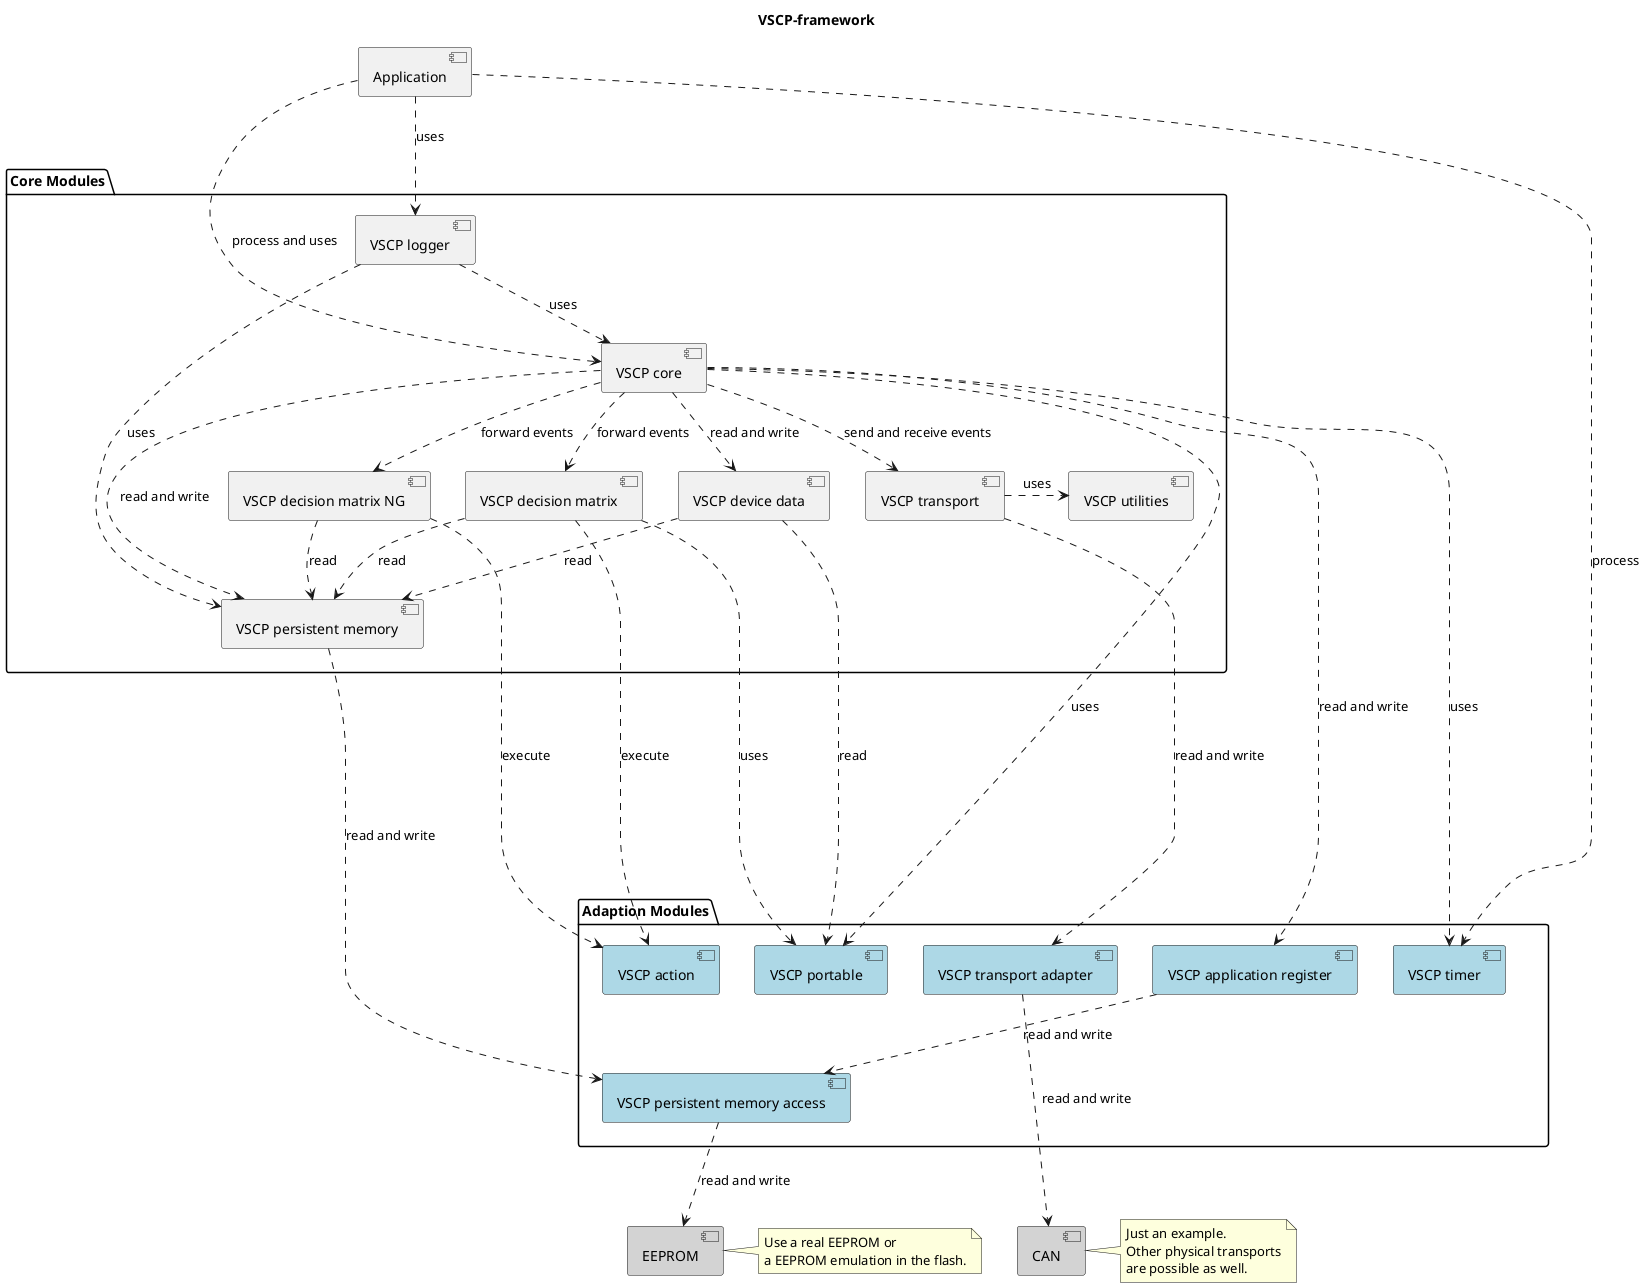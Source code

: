 @startuml

title VSCP-framework

package "Core Modules" as core_modules {
    component "VSCP logger" as logger
    component "VSCP core" as core
    component "VSCP device data" as device_data
    component "VSCP decision matrix" as dm
    component "VSCP decision matrix NG" as dm_ng
    component "VSCP transport" as transport
    component "VSCP utilities" as utilities
    component "VSCP persistent memory" as ps
}

package "Adaption Modules" as adaption_modules {
    component "VSCP timer" as timer #LightBlue
    component "VSCP transport adapter" as transport_adapter #LightBlue
    component "VSCP action" as action #LightBlue
    component "VSCP portable" as portable #LightBlue
    component "VSCP application register" as application_register #LightBlue
    component "VSCP persistent memory access" as ps_access #LightBlue
}

component "CAN" as can #LightGray
component "EEPROM" as eeprom #LightGray

component "Application" as app

app ..> logger: uses
app ..> core: process and uses
app ..> timer: process

logger ..> core: uses
logger ..> ps: uses

core ..> timer: uses
core ..> application_register: read and write
core ..> portable: uses
core ..> device_data: read and write
core ..> dm: forward events
core ..> dm_ng: forward events
core ..> transport: send and receive events
core ..> ps: read and write

dm ..> action: execute
dm ..> portable: uses
dm ..> ps: read

dm_ng ..> ps: read
dm_ng ..> action: execute

ps ..> ps_access: read and write

transport .> utilities: uses
transport ..> transport_adapter: read and write

device_data ..> ps: read
device_data ..> portable: read

transport_adapter ...> can: read and write

ps_access ..> eeprom: read and write

application_register ..> ps_access: read and write

note right of eeprom
    Use a real EEPROM or
    a EEPROM emulation in the flash.
end note

note right of can
    Just an example.
    Other physical transports
    are possible as well.
end note

core_modules -[hidden]------ adaption_modules

@enduml